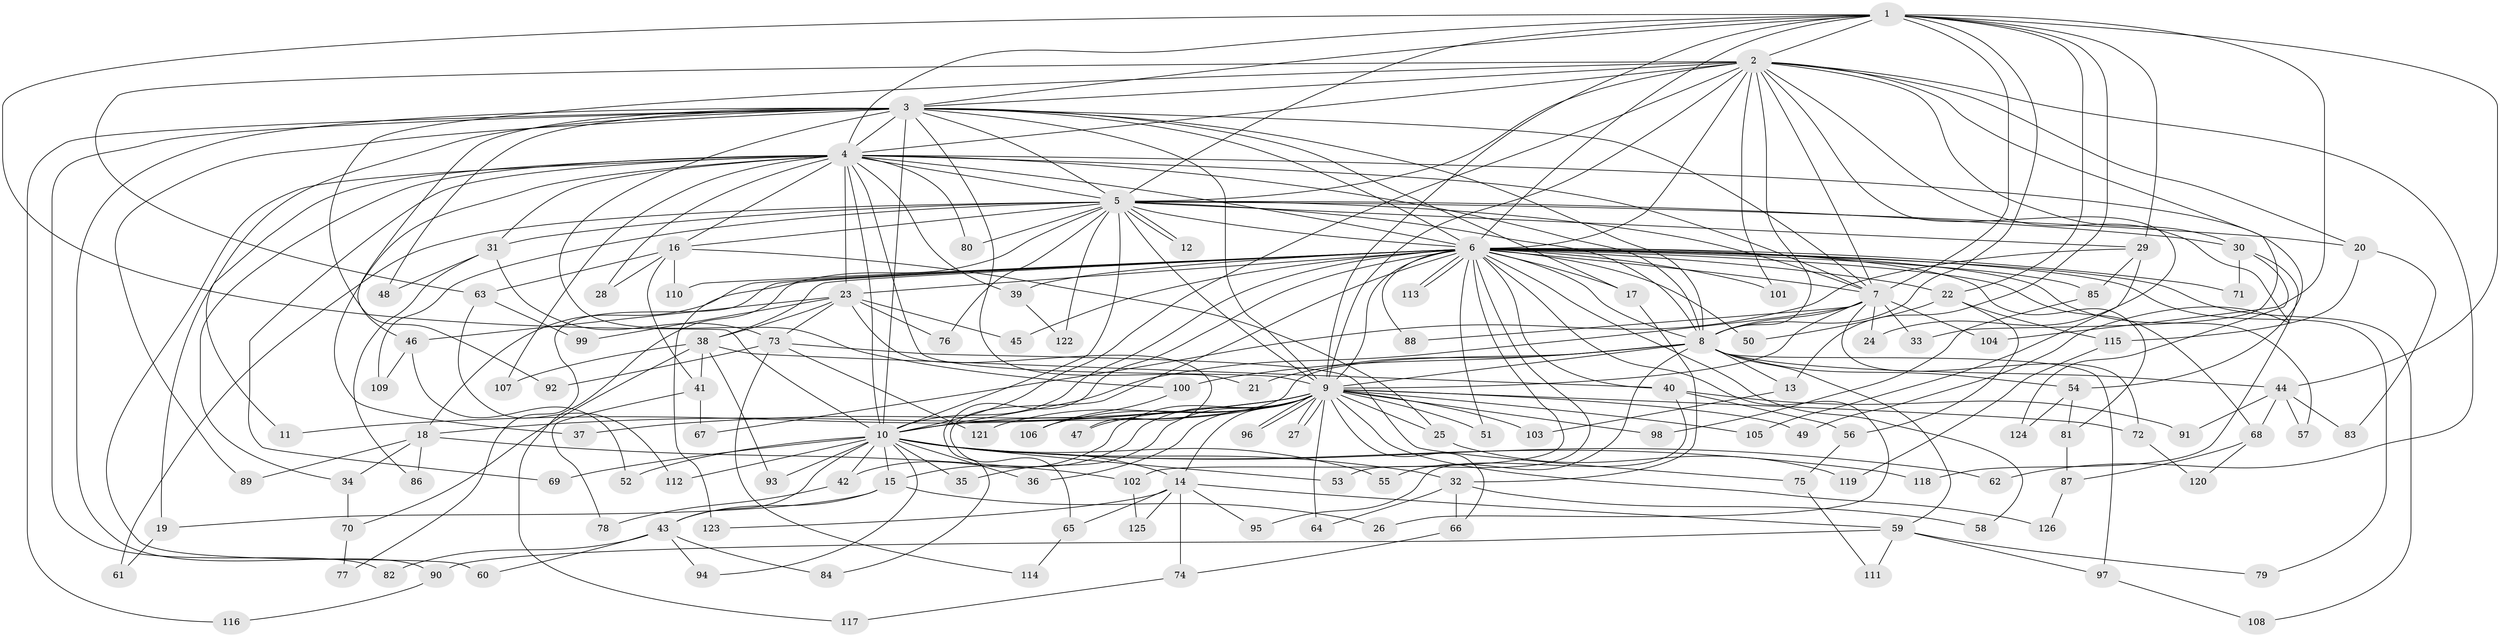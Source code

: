 // Generated by graph-tools (version 1.1) at 2025/11/02/27/25 16:11:08]
// undirected, 126 vertices, 277 edges
graph export_dot {
graph [start="1"]
  node [color=gray90,style=filled];
  1;
  2;
  3;
  4;
  5;
  6;
  7;
  8;
  9;
  10;
  11;
  12;
  13;
  14;
  15;
  16;
  17;
  18;
  19;
  20;
  21;
  22;
  23;
  24;
  25;
  26;
  27;
  28;
  29;
  30;
  31;
  32;
  33;
  34;
  35;
  36;
  37;
  38;
  39;
  40;
  41;
  42;
  43;
  44;
  45;
  46;
  47;
  48;
  49;
  50;
  51;
  52;
  53;
  54;
  55;
  56;
  57;
  58;
  59;
  60;
  61;
  62;
  63;
  64;
  65;
  66;
  67;
  68;
  69;
  70;
  71;
  72;
  73;
  74;
  75;
  76;
  77;
  78;
  79;
  80;
  81;
  82;
  83;
  84;
  85;
  86;
  87;
  88;
  89;
  90;
  91;
  92;
  93;
  94;
  95;
  96;
  97;
  98;
  99;
  100;
  101;
  102;
  103;
  104;
  105;
  106;
  107;
  108;
  109;
  110;
  111;
  112;
  113;
  114;
  115;
  116;
  117;
  118;
  119;
  120;
  121;
  122;
  123;
  124;
  125;
  126;
  1 -- 2;
  1 -- 3;
  1 -- 4;
  1 -- 5;
  1 -- 6;
  1 -- 7;
  1 -- 8;
  1 -- 9;
  1 -- 10;
  1 -- 13;
  1 -- 22;
  1 -- 29;
  1 -- 44;
  1 -- 104;
  2 -- 3;
  2 -- 4;
  2 -- 5;
  2 -- 6;
  2 -- 7;
  2 -- 8;
  2 -- 9;
  2 -- 10;
  2 -- 20;
  2 -- 24;
  2 -- 30;
  2 -- 33;
  2 -- 49;
  2 -- 62;
  2 -- 63;
  2 -- 92;
  2 -- 101;
  3 -- 4;
  3 -- 5;
  3 -- 6;
  3 -- 7;
  3 -- 8;
  3 -- 9;
  3 -- 10;
  3 -- 11;
  3 -- 17;
  3 -- 21;
  3 -- 46;
  3 -- 48;
  3 -- 82;
  3 -- 89;
  3 -- 90;
  3 -- 100;
  3 -- 116;
  4 -- 5;
  4 -- 6;
  4 -- 7;
  4 -- 8;
  4 -- 9;
  4 -- 10;
  4 -- 16;
  4 -- 19;
  4 -- 23;
  4 -- 28;
  4 -- 31;
  4 -- 34;
  4 -- 37;
  4 -- 39;
  4 -- 54;
  4 -- 60;
  4 -- 69;
  4 -- 80;
  4 -- 107;
  5 -- 6;
  5 -- 7;
  5 -- 8;
  5 -- 9;
  5 -- 10;
  5 -- 12;
  5 -- 12;
  5 -- 16;
  5 -- 20;
  5 -- 29;
  5 -- 30;
  5 -- 31;
  5 -- 61;
  5 -- 76;
  5 -- 80;
  5 -- 109;
  5 -- 122;
  5 -- 123;
  6 -- 7;
  6 -- 8;
  6 -- 9;
  6 -- 10;
  6 -- 17;
  6 -- 18;
  6 -- 22;
  6 -- 23;
  6 -- 26;
  6 -- 38;
  6 -- 39;
  6 -- 40;
  6 -- 45;
  6 -- 50;
  6 -- 51;
  6 -- 53;
  6 -- 57;
  6 -- 58;
  6 -- 65;
  6 -- 68;
  6 -- 71;
  6 -- 77;
  6 -- 79;
  6 -- 81;
  6 -- 84;
  6 -- 85;
  6 -- 88;
  6 -- 101;
  6 -- 102;
  6 -- 108;
  6 -- 110;
  6 -- 113;
  6 -- 113;
  6 -- 117;
  7 -- 8;
  7 -- 9;
  7 -- 10;
  7 -- 24;
  7 -- 33;
  7 -- 72;
  7 -- 88;
  7 -- 104;
  8 -- 9;
  8 -- 10;
  8 -- 13;
  8 -- 21;
  8 -- 44;
  8 -- 54;
  8 -- 55;
  8 -- 59;
  8 -- 97;
  8 -- 100;
  9 -- 10;
  9 -- 11;
  9 -- 14;
  9 -- 15;
  9 -- 18;
  9 -- 25;
  9 -- 27;
  9 -- 27;
  9 -- 35;
  9 -- 36;
  9 -- 37;
  9 -- 42;
  9 -- 47;
  9 -- 49;
  9 -- 51;
  9 -- 64;
  9 -- 66;
  9 -- 72;
  9 -- 96;
  9 -- 96;
  9 -- 98;
  9 -- 103;
  9 -- 105;
  9 -- 106;
  9 -- 121;
  9 -- 126;
  10 -- 14;
  10 -- 15;
  10 -- 32;
  10 -- 35;
  10 -- 36;
  10 -- 42;
  10 -- 43;
  10 -- 52;
  10 -- 53;
  10 -- 55;
  10 -- 62;
  10 -- 69;
  10 -- 93;
  10 -- 94;
  10 -- 112;
  10 -- 118;
  13 -- 103;
  14 -- 59;
  14 -- 65;
  14 -- 74;
  14 -- 95;
  14 -- 123;
  14 -- 125;
  15 -- 19;
  15 -- 26;
  15 -- 43;
  16 -- 25;
  16 -- 28;
  16 -- 41;
  16 -- 63;
  16 -- 110;
  17 -- 32;
  18 -- 34;
  18 -- 86;
  18 -- 89;
  18 -- 102;
  19 -- 61;
  20 -- 83;
  20 -- 115;
  22 -- 50;
  22 -- 56;
  22 -- 115;
  23 -- 38;
  23 -- 45;
  23 -- 46;
  23 -- 47;
  23 -- 73;
  23 -- 76;
  23 -- 99;
  25 -- 119;
  29 -- 67;
  29 -- 85;
  29 -- 105;
  30 -- 71;
  30 -- 118;
  30 -- 124;
  31 -- 48;
  31 -- 73;
  31 -- 86;
  32 -- 58;
  32 -- 64;
  32 -- 66;
  34 -- 70;
  38 -- 40;
  38 -- 41;
  38 -- 70;
  38 -- 93;
  38 -- 107;
  39 -- 122;
  40 -- 56;
  40 -- 91;
  40 -- 95;
  41 -- 67;
  41 -- 78;
  42 -- 78;
  43 -- 60;
  43 -- 82;
  43 -- 84;
  43 -- 94;
  44 -- 57;
  44 -- 68;
  44 -- 83;
  44 -- 91;
  46 -- 52;
  46 -- 109;
  54 -- 81;
  54 -- 124;
  56 -- 75;
  59 -- 79;
  59 -- 90;
  59 -- 97;
  59 -- 111;
  63 -- 99;
  63 -- 112;
  65 -- 114;
  66 -- 74;
  68 -- 87;
  68 -- 120;
  70 -- 77;
  72 -- 120;
  73 -- 75;
  73 -- 92;
  73 -- 114;
  73 -- 121;
  74 -- 117;
  75 -- 111;
  81 -- 87;
  85 -- 98;
  87 -- 126;
  90 -- 116;
  97 -- 108;
  100 -- 106;
  102 -- 125;
  115 -- 119;
}
